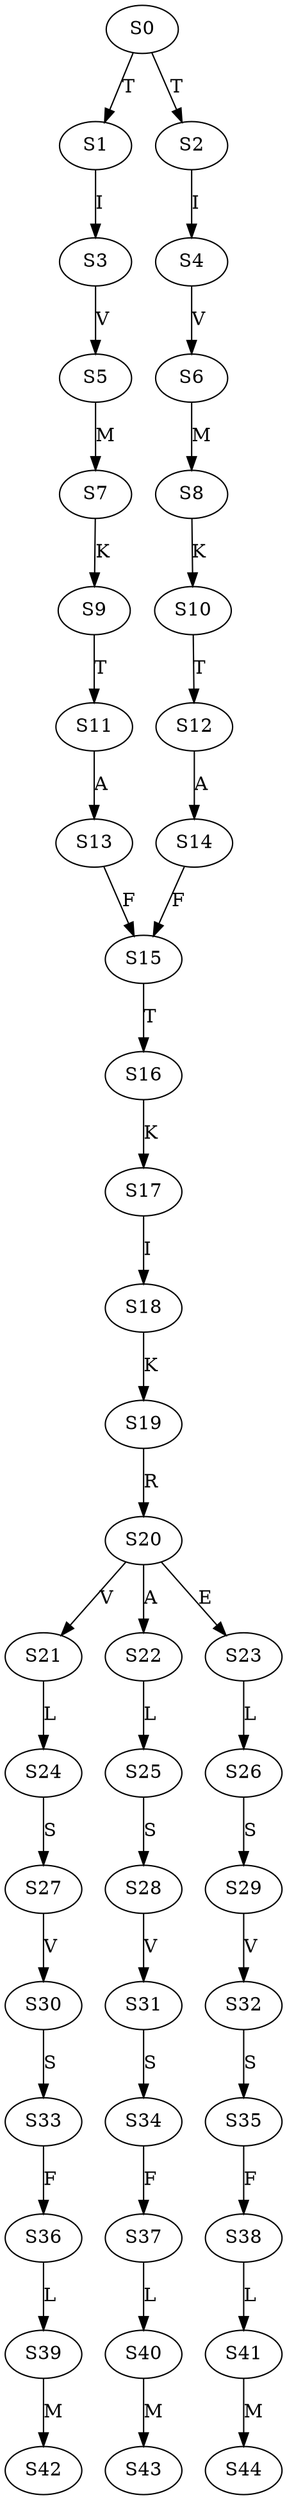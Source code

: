 strict digraph  {
	S0 -> S1 [ label = T ];
	S0 -> S2 [ label = T ];
	S1 -> S3 [ label = I ];
	S2 -> S4 [ label = I ];
	S3 -> S5 [ label = V ];
	S4 -> S6 [ label = V ];
	S5 -> S7 [ label = M ];
	S6 -> S8 [ label = M ];
	S7 -> S9 [ label = K ];
	S8 -> S10 [ label = K ];
	S9 -> S11 [ label = T ];
	S10 -> S12 [ label = T ];
	S11 -> S13 [ label = A ];
	S12 -> S14 [ label = A ];
	S13 -> S15 [ label = F ];
	S14 -> S15 [ label = F ];
	S15 -> S16 [ label = T ];
	S16 -> S17 [ label = K ];
	S17 -> S18 [ label = I ];
	S18 -> S19 [ label = K ];
	S19 -> S20 [ label = R ];
	S20 -> S21 [ label = V ];
	S20 -> S22 [ label = A ];
	S20 -> S23 [ label = E ];
	S21 -> S24 [ label = L ];
	S22 -> S25 [ label = L ];
	S23 -> S26 [ label = L ];
	S24 -> S27 [ label = S ];
	S25 -> S28 [ label = S ];
	S26 -> S29 [ label = S ];
	S27 -> S30 [ label = V ];
	S28 -> S31 [ label = V ];
	S29 -> S32 [ label = V ];
	S30 -> S33 [ label = S ];
	S31 -> S34 [ label = S ];
	S32 -> S35 [ label = S ];
	S33 -> S36 [ label = F ];
	S34 -> S37 [ label = F ];
	S35 -> S38 [ label = F ];
	S36 -> S39 [ label = L ];
	S37 -> S40 [ label = L ];
	S38 -> S41 [ label = L ];
	S39 -> S42 [ label = M ];
	S40 -> S43 [ label = M ];
	S41 -> S44 [ label = M ];
}
